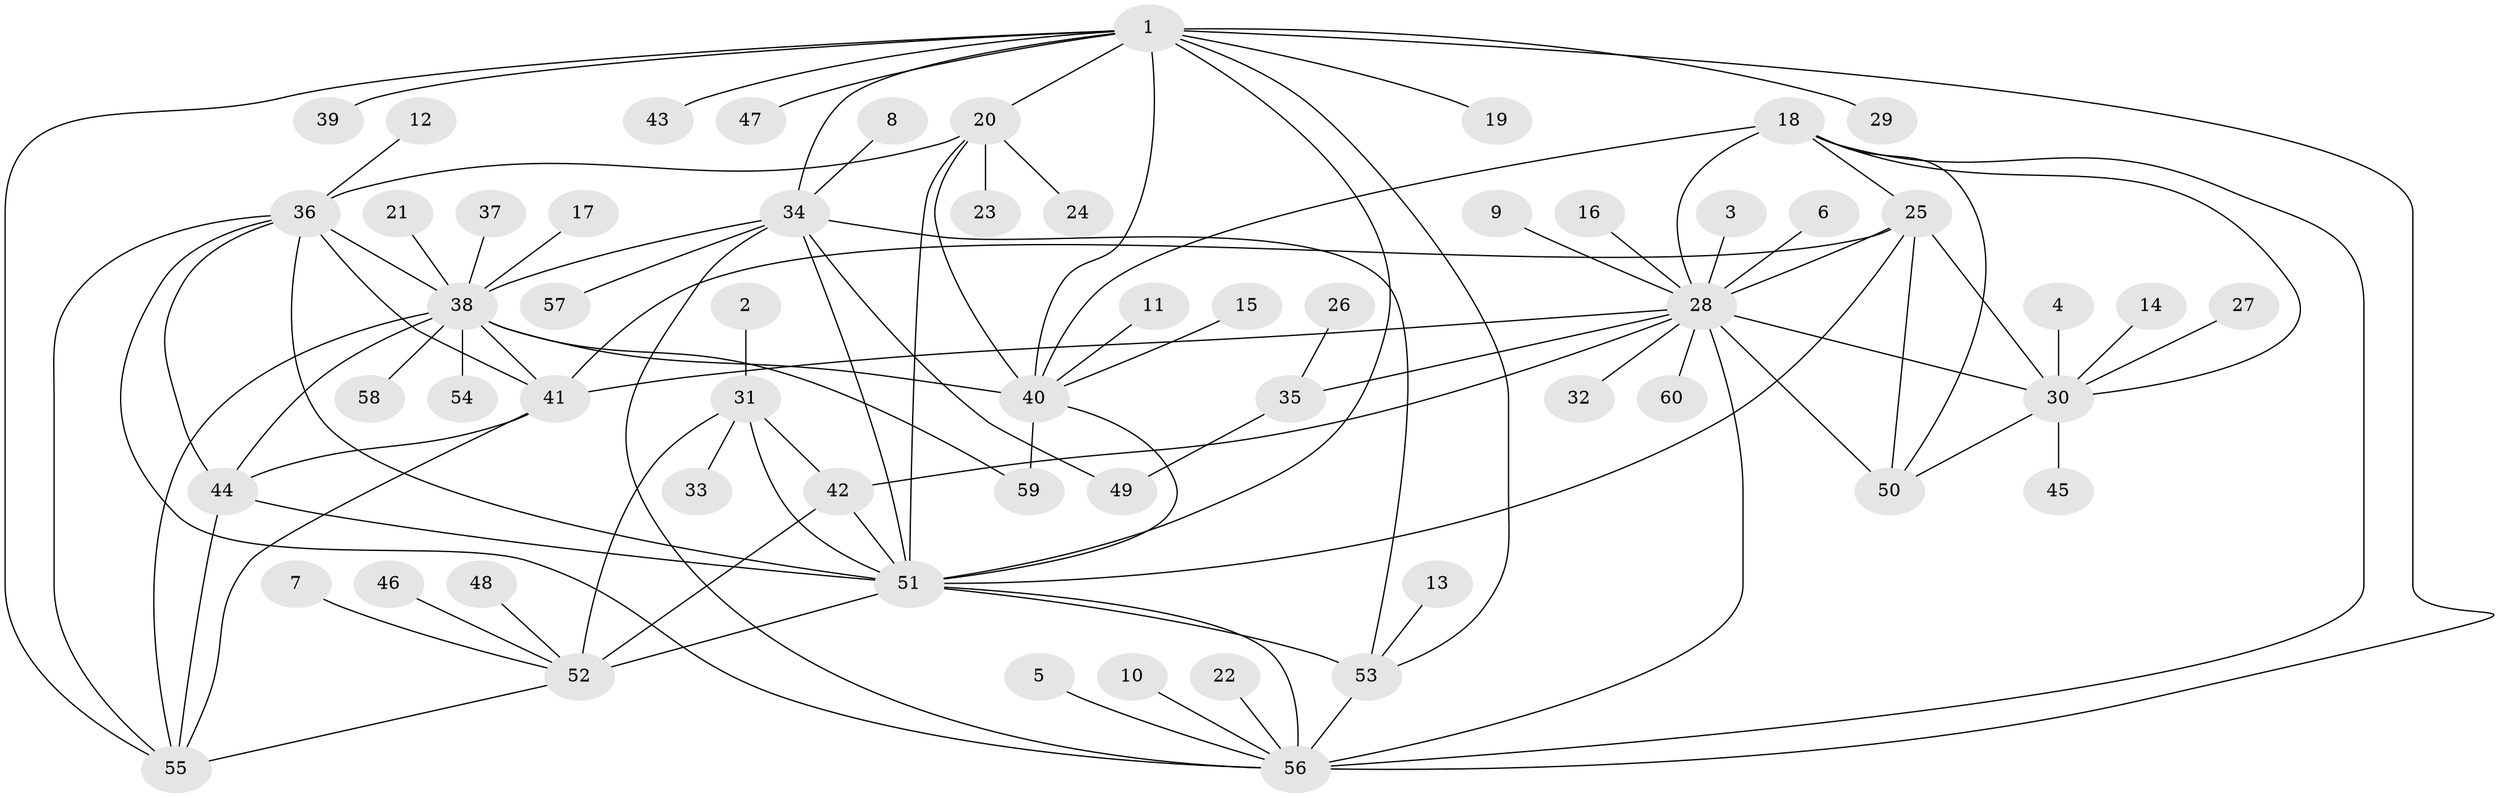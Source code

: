 // original degree distribution, {10: 0.041666666666666664, 6: 0.041666666666666664, 9: 0.058333333333333334, 12: 0.016666666666666666, 7: 0.05, 8: 0.025, 13: 0.008333333333333333, 5: 0.008333333333333333, 1: 0.5666666666666667, 3: 0.058333333333333334, 4: 0.008333333333333333, 2: 0.11666666666666667}
// Generated by graph-tools (version 1.1) at 2025/26/03/09/25 03:26:34]
// undirected, 60 vertices, 98 edges
graph export_dot {
graph [start="1"]
  node [color=gray90,style=filled];
  1;
  2;
  3;
  4;
  5;
  6;
  7;
  8;
  9;
  10;
  11;
  12;
  13;
  14;
  15;
  16;
  17;
  18;
  19;
  20;
  21;
  22;
  23;
  24;
  25;
  26;
  27;
  28;
  29;
  30;
  31;
  32;
  33;
  34;
  35;
  36;
  37;
  38;
  39;
  40;
  41;
  42;
  43;
  44;
  45;
  46;
  47;
  48;
  49;
  50;
  51;
  52;
  53;
  54;
  55;
  56;
  57;
  58;
  59;
  60;
  1 -- 19 [weight=1.0];
  1 -- 20 [weight=4.0];
  1 -- 29 [weight=1.0];
  1 -- 34 [weight=1.0];
  1 -- 39 [weight=1.0];
  1 -- 40 [weight=4.0];
  1 -- 43 [weight=1.0];
  1 -- 47 [weight=1.0];
  1 -- 51 [weight=1.0];
  1 -- 53 [weight=1.0];
  1 -- 55 [weight=1.0];
  1 -- 56 [weight=2.0];
  2 -- 31 [weight=1.0];
  3 -- 28 [weight=1.0];
  4 -- 30 [weight=1.0];
  5 -- 56 [weight=1.0];
  6 -- 28 [weight=1.0];
  7 -- 52 [weight=1.0];
  8 -- 34 [weight=1.0];
  9 -- 28 [weight=1.0];
  10 -- 56 [weight=1.0];
  11 -- 40 [weight=1.0];
  12 -- 36 [weight=1.0];
  13 -- 53 [weight=1.0];
  14 -- 30 [weight=1.0];
  15 -- 40 [weight=1.0];
  16 -- 28 [weight=1.0];
  17 -- 38 [weight=1.0];
  18 -- 25 [weight=1.0];
  18 -- 28 [weight=2.0];
  18 -- 30 [weight=1.0];
  18 -- 40 [weight=1.0];
  18 -- 50 [weight=1.0];
  18 -- 56 [weight=1.0];
  20 -- 23 [weight=1.0];
  20 -- 24 [weight=1.0];
  20 -- 36 [weight=1.0];
  20 -- 40 [weight=4.0];
  20 -- 51 [weight=1.0];
  21 -- 38 [weight=1.0];
  22 -- 56 [weight=1.0];
  25 -- 28 [weight=2.0];
  25 -- 30 [weight=1.0];
  25 -- 41 [weight=1.0];
  25 -- 50 [weight=1.0];
  25 -- 51 [weight=1.0];
  26 -- 35 [weight=1.0];
  27 -- 30 [weight=1.0];
  28 -- 30 [weight=2.0];
  28 -- 32 [weight=1.0];
  28 -- 35 [weight=1.0];
  28 -- 41 [weight=1.0];
  28 -- 42 [weight=1.0];
  28 -- 50 [weight=2.0];
  28 -- 56 [weight=1.0];
  28 -- 60 [weight=1.0];
  30 -- 45 [weight=1.0];
  30 -- 50 [weight=1.0];
  31 -- 33 [weight=1.0];
  31 -- 42 [weight=2.0];
  31 -- 51 [weight=1.0];
  31 -- 52 [weight=2.0];
  34 -- 38 [weight=1.0];
  34 -- 49 [weight=1.0];
  34 -- 51 [weight=1.0];
  34 -- 53 [weight=1.0];
  34 -- 56 [weight=2.0];
  34 -- 57 [weight=1.0];
  35 -- 49 [weight=1.0];
  36 -- 38 [weight=1.0];
  36 -- 41 [weight=2.0];
  36 -- 44 [weight=1.0];
  36 -- 51 [weight=1.0];
  36 -- 55 [weight=1.0];
  36 -- 56 [weight=1.0];
  37 -- 38 [weight=1.0];
  38 -- 40 [weight=1.0];
  38 -- 41 [weight=2.0];
  38 -- 44 [weight=1.0];
  38 -- 54 [weight=1.0];
  38 -- 55 [weight=1.0];
  38 -- 58 [weight=1.0];
  38 -- 59 [weight=1.0];
  40 -- 51 [weight=1.0];
  40 -- 59 [weight=1.0];
  41 -- 44 [weight=2.0];
  41 -- 55 [weight=2.0];
  42 -- 51 [weight=2.0];
  42 -- 52 [weight=4.0];
  44 -- 51 [weight=1.0];
  44 -- 55 [weight=1.0];
  46 -- 52 [weight=1.0];
  48 -- 52 [weight=1.0];
  51 -- 52 [weight=2.0];
  51 -- 53 [weight=1.0];
  51 -- 56 [weight=2.0];
  52 -- 55 [weight=1.0];
  53 -- 56 [weight=2.0];
}
